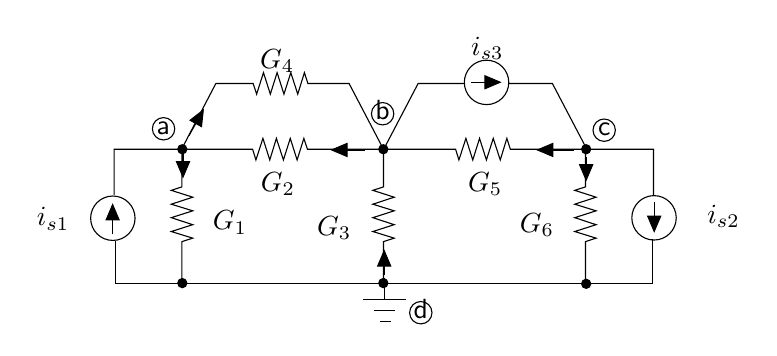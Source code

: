 \begin{tikzpicture}[y=-1cm]
\sf
\draw[black] (3.853,2.842) -- (3.853,3.329) -- (3.718,3.373) -- (3.991,3.46) -- (3.718,3.549) -- (3.991,3.633) -- (3.718,3.72) -- (3.991,3.809) -- (3.718,3.896) -- (3.991,3.98) -- (3.853,4.024) -- (3.853,4.58);
\draw[black] (6.413,2.842) -- (6.413,3.329) -- (6.278,3.373) -- (6.549,3.46) -- (6.278,3.549) -- (6.549,3.633) -- (6.278,3.72) -- (6.549,3.809) -- (6.278,3.896) -- (6.549,3.98) -- (6.413,4.024) -- (6.413,4.58);
\draw[black] (8.978,2.842) -- (8.978,3.329) -- (8.842,3.373) -- (9.113,3.46) -- (8.842,3.549) -- (9.113,3.633) -- (8.842,3.72) -- (9.113,3.809) -- (8.842,3.896) -- (9.113,3.98) -- (8.978,4.024) -- (8.978,4.58);
\draw[black] (2.993,3.431) -- (2.993,2.851) -- (4.751,2.851) -- (4.793,2.987) -- (4.882,2.713) -- (4.969,2.987) -- (5.053,2.713) -- (5.142,2.987) -- (5.229,2.713) -- (5.316,2.987) -- (5.402,2.713) -- (5.447,2.851) -- (6.393,2.851);
\draw[black] (6.436,2.851) -- (7.329,2.851) -- (7.371,2.987) -- (7.46,2.713) -- (7.547,2.987) -- (7.633,2.713) -- (7.72,2.987) -- (7.807,2.713) -- (7.896,2.987) -- (7.98,2.713) -- (8.024,2.851) -- (9.842,2.851) -- (9.842,3.44);
\draw[black] (4.282,2.016) -- (4.758,2.016) -- (4.802,2.151) -- (4.889,1.878) -- (4.976,2.151) -- (5.062,1.878) -- (5.149,2.151) -- (5.236,1.878) -- (5.324,2.151) -- (5.409,1.878) -- (5.453,2.016) -- (5.982,2.016);
\draw[arrows=-triangle 45,black] (2.973,3.924) -- (2.973,3.536);
\draw[arrows=-triangle 45,black] (9.851,3.524) -- (9.851,3.913);
\draw[arrows=-triangle 45,black] (7.524,2) -- (7.913,2);
\draw[black] (3.62,2.591) circle (0.142cm);
\path (3.62,2.662) node[text=black,anchor=base] {a};
\draw[black] (6.402,2.4) circle (0.142cm);
\path (6.402,2.473) node[text=black,anchor=base] {b};
\filldraw[black] (3.858,2.851) circle (0.058cm);
\filldraw[black] (3.858,4.551) circle (0.058cm);
\filldraw[black] (6.411,2.851) circle (0.058cm);
\filldraw[black] (6.411,4.551) circle (0.058cm);
\filldraw[black] (8.987,2.851) circle (0.058cm);
\filldraw[black] (8.987,4.56) circle (0.058cm);
\draw[black] (6.887,4.927) circle (0.142cm);
\draw[black] (9.216,2.609) circle (0.142cm);
\draw[black] (5.976,2.016) -- (6.413,2.851);
\draw[black] (4.284,2.016) -- (3.849,2.851);
\draw[black] (7.438,2.016) -- (6.853,2.016) -- (6.416,2.851);
\draw[black] (8.009,2.016) -- (8.558,2.016) -- (8.996,2.851);
\draw[black] (3.007,4.018) -- (3.007,4.56) -- (9.833,4.56) -- (9.833,3.991);
\draw[arrows=-triangle 45,black] (6.176,2.86) -- (5.738,2.86);
\draw[arrows=-triangle 45,black] (3.867,2.898) -- (3.867,3.222);
\draw[arrows=-triangle 45,black] (8.827,2.86) -- (8.351,2.86);
\draw[arrows=-triangle 45,black] (8.987,2.947) -- (8.987,3.26);
\draw[arrows=-triangle 45,black] (6.422,4.447) -- (6.422,4.122);
\draw[arrows=-triangle 45,black] (3.942,2.68) -- (4.133,2.338);
\path (5.064,1.824) node[text=black,anchor=base] {$G_4$};
\path (5.073,3.391) node[text=black,anchor=base] {$G_2$};
\path (7.704,3.382) node[text=black,anchor=base] {$G_5$};
\path (4.122,3.876) node[text=black,anchor=base west] {$G_1$};
\path (6.127,3.942) node[text=black,anchor=base east] {$G_3$};
\path (8.702,3.904) node[text=black,anchor=base east] {$G_6$};
\path (7.733,1.656) node[text=black,anchor=base] {$i_{s3}$};
\path (2.547,3.824) node[text=black,anchor=base east] {$i_{s1}$};
\path (10.402,3.791) node[text=black,anchor=base west] {$i_{s2}$};
\path (6.887,4.998) node[text=black,anchor=base] {d};
\path (9.216,2.682) node[text=black,anchor=base] {c};
\draw[black] (2.976,3.727) circle (0.282cm);
\draw[black] (9.849,3.722) circle (0.282cm);
\draw[black] (7.722,2.002) circle (0.282cm);
\draw (6.427,4.491) -- (6.427,4.762);
\draw (6.156,4.762) -- (6.698,4.762);
\draw (6.291,4.9) -- (6.562,4.9);
\draw (6.373,5.036) -- (6.507,5.036);

\end{tikzpicture}%

%% Configure (x)emacs for this file ...
%% Local Variables:
%% mode: latex
%% End: